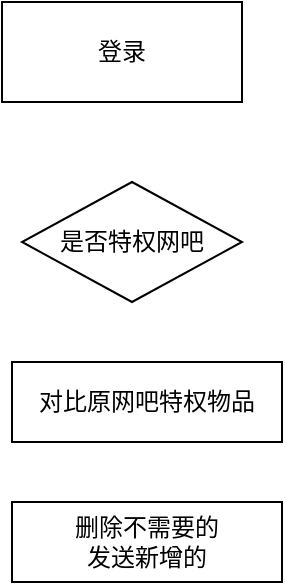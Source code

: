 <mxfile version="21.1.7" type="github">
  <diagram name="第 1 页" id="98STv8WHStd1L3syZUIn">
    <mxGraphModel dx="1434" dy="764" grid="1" gridSize="10" guides="1" tooltips="1" connect="1" arrows="1" fold="1" page="1" pageScale="1" pageWidth="4681" pageHeight="3300" math="0" shadow="0">
      <root>
        <mxCell id="0" />
        <mxCell id="1" parent="0" />
        <mxCell id="phvqhUlvL6FENhMKcl7T-1" value="登录" style="rounded=0;whiteSpace=wrap;html=1;" vertex="1" parent="1">
          <mxGeometry x="280" y="100" width="120" height="50" as="geometry" />
        </mxCell>
        <mxCell id="phvqhUlvL6FENhMKcl7T-2" value="是否特权网吧" style="rhombus;whiteSpace=wrap;html=1;" vertex="1" parent="1">
          <mxGeometry x="290" y="190" width="110" height="60" as="geometry" />
        </mxCell>
        <mxCell id="phvqhUlvL6FENhMKcl7T-3" value="对比原网吧特权物品" style="whiteSpace=wrap;html=1;" vertex="1" parent="1">
          <mxGeometry x="285" y="280" width="135" height="40" as="geometry" />
        </mxCell>
        <mxCell id="phvqhUlvL6FENhMKcl7T-4" value="删除不需要的&lt;br&gt;发送新增的" style="whiteSpace=wrap;html=1;" vertex="1" parent="1">
          <mxGeometry x="285" y="350" width="135" height="40" as="geometry" />
        </mxCell>
      </root>
    </mxGraphModel>
  </diagram>
</mxfile>
